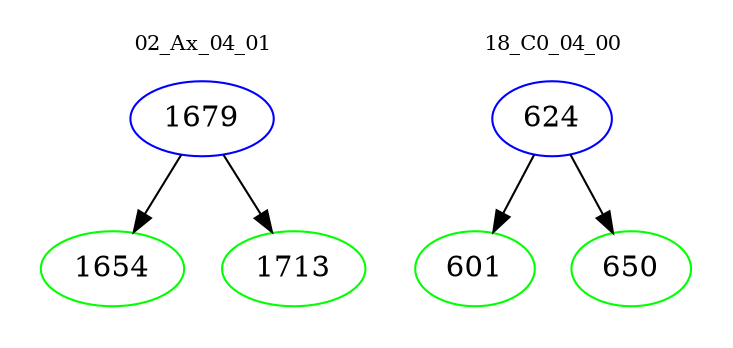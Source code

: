 digraph{
subgraph cluster_0 {
color = white
label = "02_Ax_04_01";
fontsize=10;
T0_1679 [label="1679", color="blue"]
T0_1679 -> T0_1654 [color="black"]
T0_1654 [label="1654", color="green"]
T0_1679 -> T0_1713 [color="black"]
T0_1713 [label="1713", color="green"]
}
subgraph cluster_1 {
color = white
label = "18_C0_04_00";
fontsize=10;
T1_624 [label="624", color="blue"]
T1_624 -> T1_601 [color="black"]
T1_601 [label="601", color="green"]
T1_624 -> T1_650 [color="black"]
T1_650 [label="650", color="green"]
}
}

